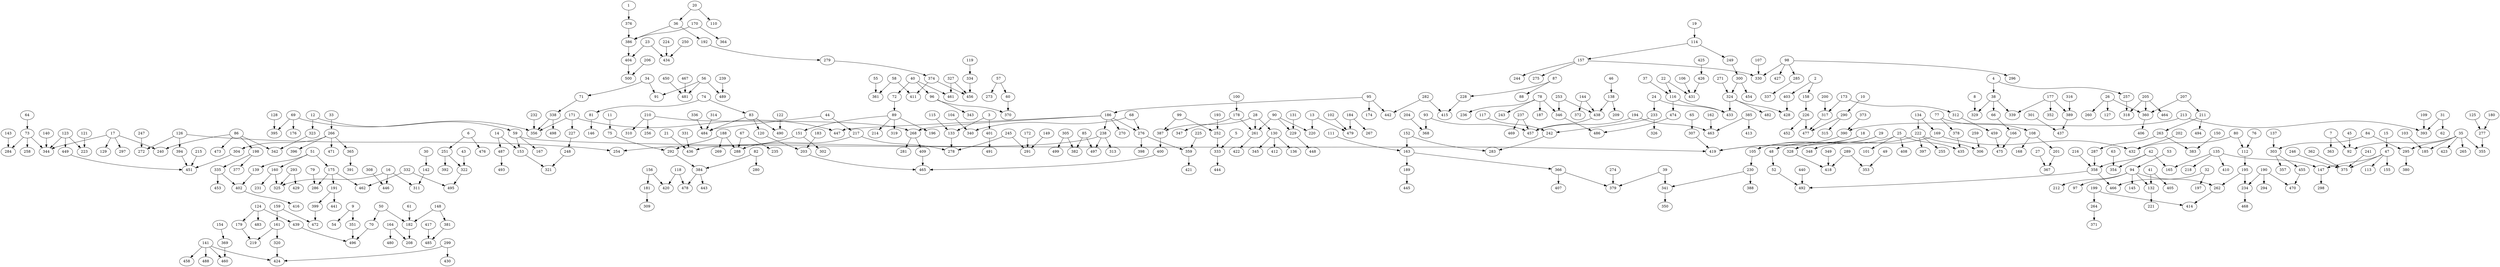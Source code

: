 digraph sample {
1 -> 376[color="black"];
2 -> 158[color="black"];
2 -> 403[color="black"];
3 -> 133[color="black"];
3 -> 401[color="black"];
4 -> 38[color="black"];
4 -> 257[color="black"];
5 -> 333[color="black"];
6 -> 251[color="black"];
6 -> 476[color="black"];
7 -> 92[color="black"];
7 -> 363[color="black"];
8 -> 329[color="black"];
9 -> 54[color="black"];
9 -> 351[color="black"];
10 -> 290[color="black"];
11 -> 75[color="black"];
12 -> 59[color="black"];
12 -> 323[color="black"];
13 -> 220[color="black"];
13 -> 479[color="black"];
14 -> 153[color="black"];
14 -> 487[color="black"];
15 -> 47[color="black"];
16 -> 311[color="black"];
16 -> 325[color="black"];
16 -> 446[color="black"];
17 -> 129[color="black"];
17 -> 240[color="black"];
17 -> 297[color="black"];
17 -> 344[color="black"];
18 -> 105[color="black"];
18 -> 419[color="black"];
19 -> 114[color="black"];
20 -> 36[color="black"];
20 -> 110[color="black"];
21 -> 436[color="black"];
22 -> 116[color="black"];
22 -> 431[color="black"];
23 -> 404[color="black"];
23 -> 434[color="black"];
24 -> 233[color="black"];
24 -> 433[color="black"];
25 -> 101[color="black"];
25 -> 105[color="black"];
25 -> 408[color="black"];
25 -> 435[color="black"];
26 -> 127[color="black"];
26 -> 260[color="black"];
26 -> 360[color="black"];
27 -> 367[color="black"];
28 -> 130[color="black"];
28 -> 261[color="black"];
28 -> 387[color="black"];
29 -> 48[color="black"];
29 -> 328[color="black"];
30 -> 142[color="black"];
31 -> 62[color="black"];
31 -> 393[color="black"];
32 -> 197[color="black"];
32 -> 466[color="black"];
33 -> 266[color="black"];
34 -> 71[color="black"];
34 -> 91[color="black"];
35 -> 92[color="black"];
35 -> 185[color="black"];
35 -> 265[color="black"];
35 -> 295[color="black"];
35 -> 355[color="black"];
35 -> 423[color="black"];
36 -> 192[color="black"];
36 -> 386[color="black"];
37 -> 116[color="black"];
38 -> 66[color="black"];
38 -> 329[color="black"];
38 -> 339[color="black"];
39 -> 341[color="black"];
39 -> 379[color="black"];
40 -> 72[color="black"];
40 -> 96[color="black"];
40 -> 461[color="black"];
41 -> 132[color="black"];
41 -> 405[color="black"];
42 -> 165[color="black"];
42 -> 354[color="black"];
42 -> 358[color="black"];
43 -> 322[color="black"];
44 -> 217[color="black"];
44 -> 484[color="black"];
45 -> 92[color="black"];
46 -> 138[color="black"];
47 -> 113[color="black"];
47 -> 147[color="black"];
47 -> 155[color="black"];
47 -> 375[color="black"];
48 -> 52[color="black"];
49 -> 353[color="black"];
50 -> 70[color="black"];
50 -> 182[color="black"];
51 -> 139[color="black"];
51 -> 160[color="black"];
51 -> 175[color="black"];
52 -> 492[color="black"];
53 -> 94[color="black"];
55 -> 361[color="black"];
56 -> 91[color="black"];
56 -> 481[color="black"];
56 -> 489[color="black"];
57 -> 60[color="black"];
57 -> 273[color="black"];
58 -> 361[color="black"];
58 -> 411[color="black"];
59 -> 153[color="black"];
59 -> 167[color="black"];
59 -> 419[color="black"];
60 -> 370[color="black"];
61 -> 182[color="black"];
63 -> 354[color="black"];
64 -> 73[color="black"];
65 -> 307[color="black"];
66 -> 166[color="black"];
67 -> 235[color="black"];
67 -> 288[color="black"];
68 -> 276[color="black"];
68 -> 340[color="black"];
69 -> 176[color="black"];
69 -> 356[color="black"];
69 -> 395[color="black"];
70 -> 496[color="black"];
71 -> 338[color="black"];
72 -> 89[color="black"];
73 -> 258[color="black"];
73 -> 284[color="black"];
73 -> 344[color="black"];
74 -> 81[color="black"];
74 -> 83[color="black"];
75 -> 292[color="black"];
76 -> 112[color="black"];
77 -> 108[color="black"];
77 -> 378[color="black"];
78 -> 187[color="black"];
78 -> 236[color="black"];
78 -> 243[color="black"];
78 -> 346[color="black"];
79 -> 286[color="black"];
80 -> 112[color="black"];
80 -> 432[color="black"];
81 -> 146[color="black"];
82 -> 280[color="black"];
82 -> 384[color="black"];
83 -> 120[color="black"];
83 -> 484[color="black"];
83 -> 490[color="black"];
84 -> 295[color="black"];
84 -> 303[color="black"];
85 -> 382[color="black"];
85 -> 497[color="black"];
86 -> 198[color="black"];
86 -> 240[color="black"];
86 -> 342[color="black"];
86 -> 473[color="black"];
87 -> 88[color="black"];
87 -> 228[color="black"];
89 -> 151[color="black"];
89 -> 196[color="black"];
89 -> 214[color="black"];
89 -> 319[color="black"];
90 -> 220[color="black"];
90 -> 229[color="black"];
90 -> 261[color="black"];
93 -> 368[color="black"];
93 -> 457[color="black"];
94 -> 97[color="black"];
94 -> 132[color="black"];
94 -> 145[color="black"];
94 -> 212[color="black"];
94 -> 262[color="black"];
95 -> 174[color="black"];
95 -> 186[color="black"];
95 -> 442[color="black"];
96 -> 343[color="black"];
96 -> 370[color="black"];
98 -> 285[color="black"];
98 -> 296[color="black"];
98 -> 330[color="black"];
98 -> 427[color="black"];
99 -> 252[color="black"];
99 -> 387[color="black"];
100 -> 178[color="black"];
102 -> 479[color="black"];
103 -> 185[color="black"];
104 -> 340[color="black"];
105 -> 230[color="black"];
106 -> 431[color="black"];
107 -> 330[color="black"];
108 -> 168[color="black"];
108 -> 201[color="black"];
109 -> 393[color="black"];
111 -> 163[color="black"];
112 -> 195[color="black"];
114 -> 157[color="black"];
114 -> 249[color="black"];
115 -> 133[color="black"];
116 -> 433[color="black"];
116 -> 474[color="black"];
117 -> 242[color="black"];
118 -> 420[color="black"];
118 -> 478[color="black"];
119 -> 334[color="black"];
120 -> 203[color="black"];
121 -> 223[color="black"];
122 -> 490[color="black"];
123 -> 223[color="black"];
123 -> 344[color="black"];
123 -> 449[color="black"];
124 -> 179[color="black"];
124 -> 439[color="black"];
124 -> 483[color="black"];
125 -> 277[color="black"];
126 -> 254[color="black"];
126 -> 272[color="black"];
126 -> 394[color="black"];
128 -> 395[color="black"];
130 -> 136[color="black"];
130 -> 345[color="black"];
130 -> 412[color="black"];
131 -> 229[color="black"];
132 -> 221[color="black"];
133 -> 278[color="black"];
134 -> 169[color="black"];
134 -> 222[color="black"];
135 -> 147[color="black"];
135 -> 165[color="black"];
135 -> 218[color="black"];
135 -> 410[color="black"];
137 -> 303[color="black"];
138 -> 209[color="black"];
138 -> 438[color="black"];
139 -> 402[color="black"];
140 -> 344[color="black"];
141 -> 424[color="black"];
141 -> 458[color="black"];
141 -> 460[color="black"];
141 -> 488[color="black"];
142 -> 311[color="black"];
143 -> 284[color="black"];
144 -> 372[color="black"];
144 -> 438[color="black"];
147 -> 298[color="black"];
148 -> 182[color="black"];
148 -> 381[color="black"];
149 -> 291[color="black"];
150 -> 383[color="black"];
151 -> 254[color="black"];
151 -> 302[color="black"];
152 -> 163[color="black"];
152 -> 283[color="black"];
153 -> 321[color="black"];
154 -> 369[color="black"];
156 -> 181[color="black"];
156 -> 420[color="black"];
157 -> 244[color="black"];
157 -> 275[color="black"];
157 -> 330[color="black"];
158 -> 226[color="black"];
159 -> 161[color="black"];
159 -> 472[color="black"];
160 -> 231[color="black"];
160 -> 325[color="black"];
161 -> 219[color="black"];
161 -> 320[color="black"];
162 -> 463[color="black"];
163 -> 189[color="black"];
163 -> 366[color="black"];
164 -> 208[color="black"];
164 -> 480[color="black"];
166 -> 475[color="black"];
169 -> 348[color="black"];
169 -> 432[color="black"];
170 -> 364[color="black"];
170 -> 386[color="black"];
171 -> 227[color="black"];
171 -> 356[color="black"];
171 -> 447[color="black"];
172 -> 291[color="black"];
173 -> 312[color="black"];
173 -> 317[color="black"];
175 -> 191[color="black"];
175 -> 286[color="black"];
175 -> 462[color="black"];
177 -> 339[color="black"];
177 -> 352[color="black"];
177 -> 389[color="black"];
178 -> 261[color="black"];
178 -> 347[color="black"];
179 -> 219[color="black"];
180 -> 277[color="black"];
181 -> 309[color="black"];
182 -> 208[color="black"];
183 -> 203[color="black"];
184 -> 267[color="black"];
184 -> 479[color="black"];
186 -> 238[color="black"];
186 -> 268[color="black"];
186 -> 270[color="black"];
186 -> 276[color="black"];
186 -> 447[color="black"];
188 -> 269[color="black"];
188 -> 288[color="black"];
188 -> 292[color="black"];
189 -> 445[color="black"];
190 -> 234[color="black"];
190 -> 294[color="black"];
190 -> 470[color="black"];
191 -> 399[color="black"];
191 -> 441[color="black"];
192 -> 279[color="black"];
193 -> 252[color="black"];
194 -> 457[color="black"];
194 -> 463[color="black"];
195 -> 234[color="black"];
195 -> 262[color="black"];
198 -> 335[color="black"];
198 -> 377[color="black"];
199 -> 264[color="black"];
199 -> 414[color="black"];
200 -> 317[color="black"];
201 -> 367[color="black"];
202 -> 432[color="black"];
203 -> 465[color="black"];
204 -> 368[color="black"];
205 -> 318[color="black"];
205 -> 360[color="black"];
205 -> 464[color="black"];
206 -> 500[color="black"];
207 -> 211[color="black"];
207 -> 360[color="black"];
210 -> 256[color="black"];
210 -> 268[color="black"];
210 -> 310[color="black"];
211 -> 263[color="black"];
211 -> 494[color="black"];
213 -> 390[color="black"];
213 -> 393[color="black"];
215 -> 451[color="black"];
216 -> 358[color="black"];
217 -> 278[color="black"];
217 -> 288[color="black"];
222 -> 255[color="black"];
222 -> 306[color="black"];
222 -> 328[color="black"];
222 -> 397[color="black"];
224 -> 434[color="black"];
225 -> 359[color="black"];
226 -> 452[color="black"];
226 -> 477[color="black"];
227 -> 248[color="black"];
228 -> 415[color="black"];
229 -> 448[color="black"];
230 -> 341[color="black"];
230 -> 388[color="black"];
232 -> 356[color="black"];
233 -> 242[color="black"];
233 -> 326[color="black"];
234 -> 468[color="black"];
237 -> 457[color="black"];
237 -> 469[color="black"];
238 -> 313[color="black"];
238 -> 436[color="black"];
238 -> 497[color="black"];
239 -> 489[color="black"];
241 -> 375[color="black"];
242 -> 283[color="black"];
245 -> 278[color="black"];
245 -> 291[color="black"];
246 -> 375[color="black"];
247 -> 272[color="black"];
248 -> 321[color="black"];
249 -> 300[color="black"];
250 -> 434[color="black"];
251 -> 322[color="black"];
251 -> 392[color="black"];
252 -> 333[color="black"];
253 -> 346[color="black"];
253 -> 438[color="black"];
257 -> 318[color="black"];
259 -> 306[color="black"];
261 -> 422[color="black"];
262 -> 414[color="black"];
263 -> 287[color="black"];
263 -> 383[color="black"];
264 -> 371[color="black"];
266 -> 304[color="black"];
266 -> 365[color="black"];
266 -> 396[color="black"];
266 -> 471[color="black"];
268 -> 281[color="black"];
268 -> 409[color="black"];
271 -> 324[color="black"];
274 -> 379[color="black"];
276 -> 359[color="black"];
276 -> 398[color="black"];
277 -> 355[color="black"];
279 -> 374[color="black"];
282 -> 415[color="black"];
282 -> 442[color="black"];
285 -> 337[color="black"];
287 -> 358[color="black"];
289 -> 353[color="black"];
289 -> 418[color="black"];
290 -> 315[color="black"];
290 -> 477[color="black"];
292 -> 384[color="black"];
293 -> 325[color="black"];
293 -> 429[color="black"];
295 -> 380[color="black"];
299 -> 424[color="black"];
299 -> 430[color="black"];
300 -> 324[color="black"];
300 -> 454[color="black"];
301 -> 437[color="black"];
303 -> 357[color="black"];
303 -> 455[color="black"];
304 -> 451[color="black"];
305 -> 382[color="black"];
305 -> 499[color="black"];
307 -> 419[color="black"];
308 -> 446[color="black"];
312 -> 459[color="black"];
314 -> 484[color="black"];
316 -> 389[color="black"];
317 -> 477[color="black"];
320 -> 424[color="black"];
322 -> 495[color="black"];
323 -> 342[color="black"];
324 -> 428[color="black"];
324 -> 433[color="black"];
324 -> 482[color="black"];
327 -> 456[color="black"];
327 -> 461[color="black"];
328 -> 418[color="black"];
331 -> 436[color="black"];
332 -> 462[color="black"];
332 -> 495[color="black"];
333 -> 444[color="black"];
334 -> 456[color="black"];
335 -> 402[color="black"];
335 -> 453[color="black"];
336 -> 484[color="black"];
338 -> 356[color="black"];
338 -> 498[color="black"];
341 -> 350[color="black"];
346 -> 486[color="black"];
349 -> 418[color="black"];
351 -> 496[color="black"];
358 -> 466[color="black"];
358 -> 492[color="black"];
359 -> 421[color="black"];
360 -> 406[color="black"];
362 -> 375[color="black"];
365 -> 391[color="black"];
366 -> 379[color="black"];
366 -> 407[color="black"];
369 -> 460[color="black"];
373 -> 390[color="black"];
374 -> 411[color="black"];
374 -> 456[color="black"];
376 -> 386[color="black"];
378 -> 435[color="black"];
381 -> 485[color="black"];
384 -> 443[color="black"];
384 -> 478[color="black"];
385 -> 413[color="black"];
385 -> 463[color="black"];
386 -> 404[color="black"];
387 -> 400[color="black"];
389 -> 437[color="black"];
390 -> 419[color="black"];
394 -> 451[color="black"];
399 -> 472[color="black"];
400 -> 465[color="black"];
401 -> 491[color="black"];
402 -> 416[color="black"];
403 -> 428[color="black"];
404 -> 500[color="black"];
409 -> 465[color="black"];
417 -> 485[color="black"];
425 -> 426[color="black"];
426 -> 431[color="black"];
438 -> 457[color="black"];
439 -> 496[color="black"];
440 -> 492[color="black"];
449 -> 451[color="black"];
450 -> 481[color="black"];
455 -> 470[color="black"];
459 -> 475[color="black"];
467 -> 481[color="black"];
474 -> 486[color="black"];
487 -> 493[color="black"];
}